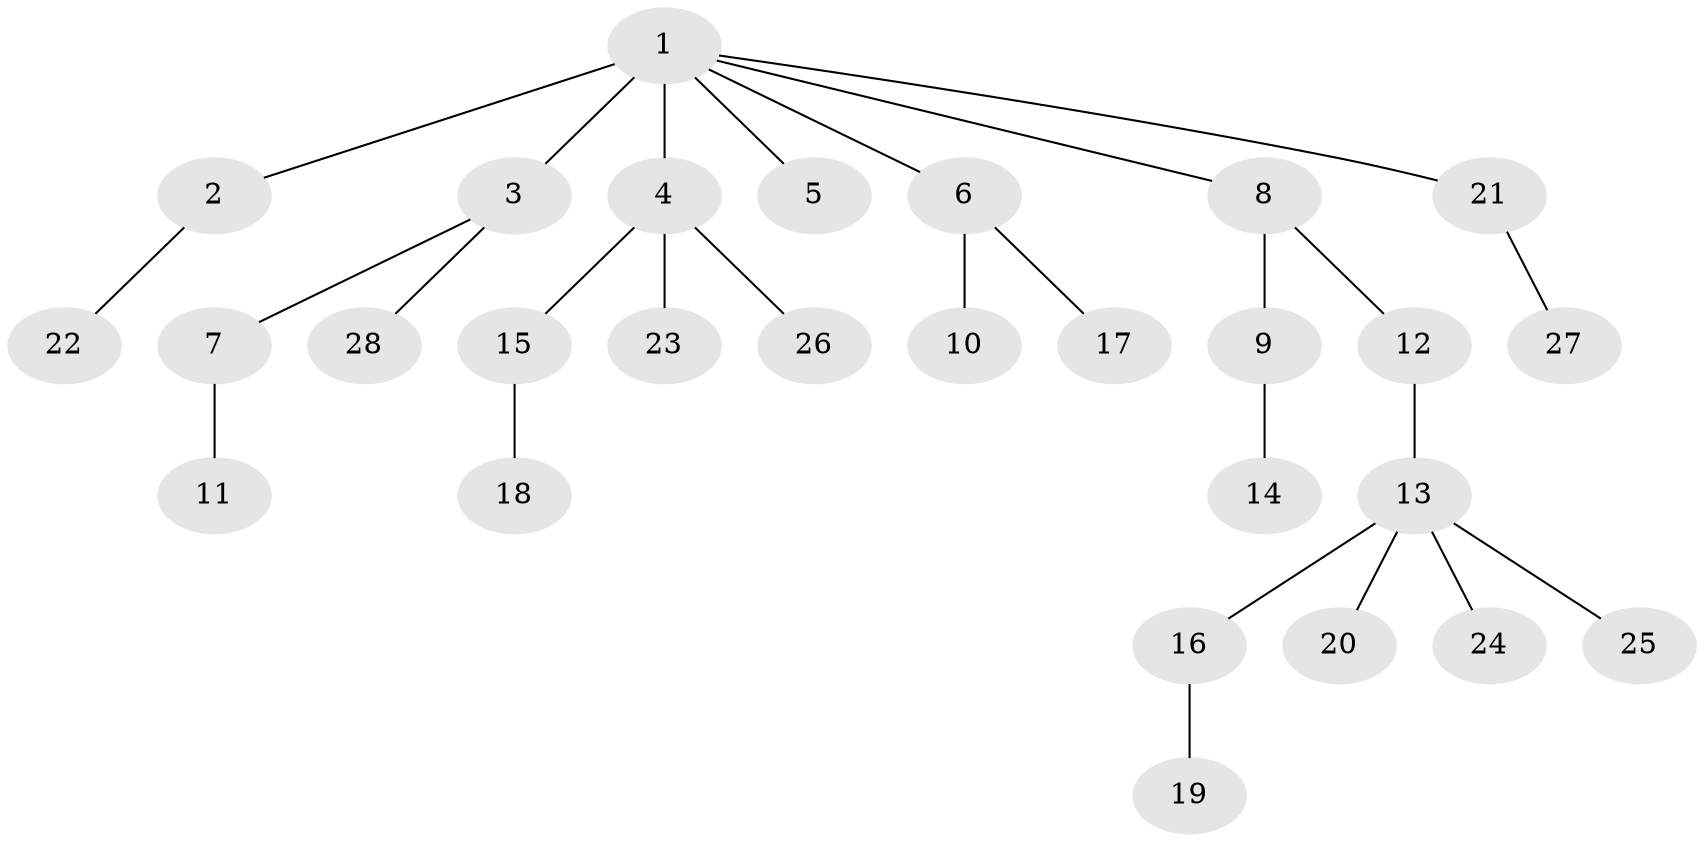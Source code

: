 // original degree distribution, {7: 0.017857142857142856, 3: 0.08928571428571429, 6: 0.017857142857142856, 4: 0.07142857142857142, 2: 0.30357142857142855, 1: 0.48214285714285715, 5: 0.017857142857142856}
// Generated by graph-tools (version 1.1) at 2025/36/03/09/25 02:36:35]
// undirected, 28 vertices, 27 edges
graph export_dot {
graph [start="1"]
  node [color=gray90,style=filled];
  1;
  2;
  3;
  4;
  5;
  6;
  7;
  8;
  9;
  10;
  11;
  12;
  13;
  14;
  15;
  16;
  17;
  18;
  19;
  20;
  21;
  22;
  23;
  24;
  25;
  26;
  27;
  28;
  1 -- 2 [weight=1.0];
  1 -- 3 [weight=3.0];
  1 -- 4 [weight=1.0];
  1 -- 5 [weight=1.0];
  1 -- 6 [weight=1.0];
  1 -- 8 [weight=1.0];
  1 -- 21 [weight=1.0];
  2 -- 22 [weight=1.0];
  3 -- 7 [weight=1.0];
  3 -- 28 [weight=1.0];
  4 -- 15 [weight=1.0];
  4 -- 23 [weight=1.0];
  4 -- 26 [weight=1.0];
  6 -- 10 [weight=1.0];
  6 -- 17 [weight=1.0];
  7 -- 11 [weight=1.0];
  8 -- 9 [weight=1.0];
  8 -- 12 [weight=1.0];
  9 -- 14 [weight=1.0];
  12 -- 13 [weight=3.0];
  13 -- 16 [weight=1.0];
  13 -- 20 [weight=1.0];
  13 -- 24 [weight=1.0];
  13 -- 25 [weight=1.0];
  15 -- 18 [weight=1.0];
  16 -- 19 [weight=1.0];
  21 -- 27 [weight=1.0];
}
